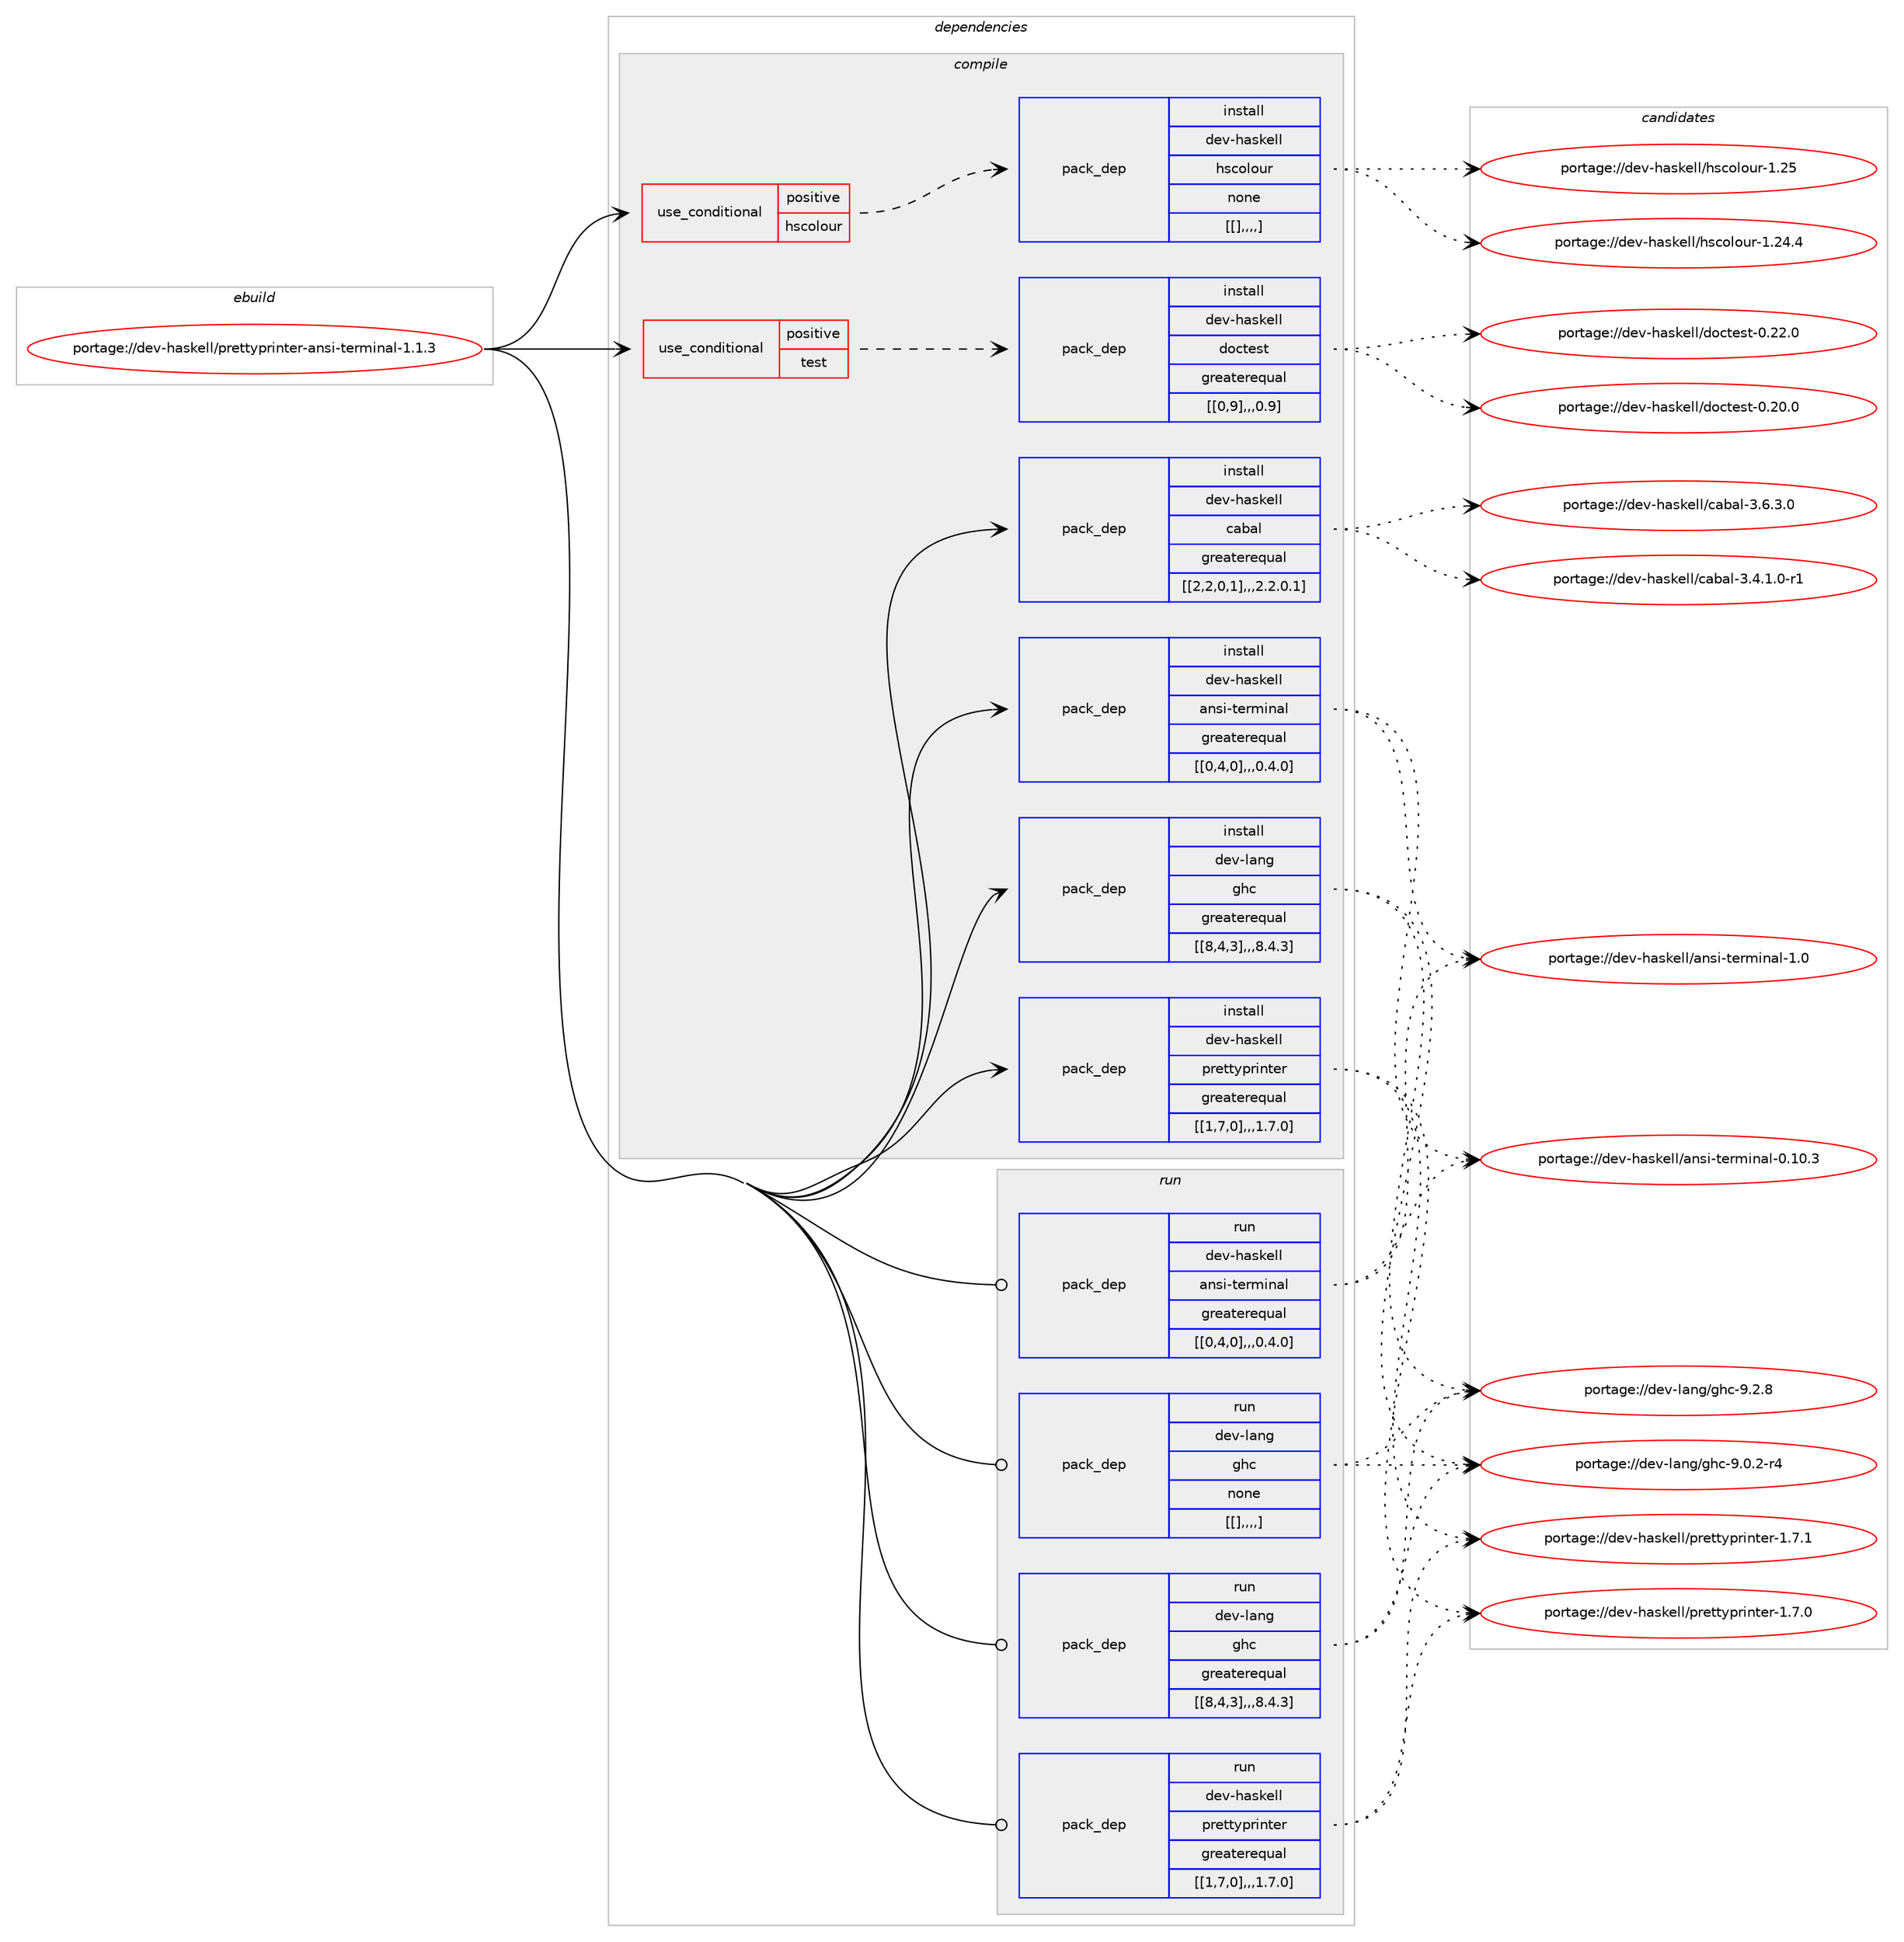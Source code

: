 digraph prolog {

# *************
# Graph options
# *************

newrank=true;
concentrate=true;
compound=true;
graph [rankdir=LR,fontname=Helvetica,fontsize=10,ranksep=1.5];#, ranksep=2.5, nodesep=0.2];
edge  [arrowhead=vee];
node  [fontname=Helvetica,fontsize=10];

# **********
# The ebuild
# **********

subgraph cluster_leftcol {
color=gray;
label=<<i>ebuild</i>>;
id [label="portage://dev-haskell/prettyprinter-ansi-terminal-1.1.3", color=red, width=4, href="../dev-haskell/prettyprinter-ansi-terminal-1.1.3.svg"];
}

# ****************
# The dependencies
# ****************

subgraph cluster_midcol {
color=gray;
label=<<i>dependencies</i>>;
subgraph cluster_compile {
fillcolor="#eeeeee";
style=filled;
label=<<i>compile</i>>;
subgraph cond21254 {
dependency86677 [label=<<TABLE BORDER="0" CELLBORDER="1" CELLSPACING="0" CELLPADDING="4"><TR><TD ROWSPAN="3" CELLPADDING="10">use_conditional</TD></TR><TR><TD>positive</TD></TR><TR><TD>hscolour</TD></TR></TABLE>>, shape=none, color=red];
subgraph pack64416 {
dependency86678 [label=<<TABLE BORDER="0" CELLBORDER="1" CELLSPACING="0" CELLPADDING="4" WIDTH="220"><TR><TD ROWSPAN="6" CELLPADDING="30">pack_dep</TD></TR><TR><TD WIDTH="110">install</TD></TR><TR><TD>dev-haskell</TD></TR><TR><TD>hscolour</TD></TR><TR><TD>none</TD></TR><TR><TD>[[],,,,]</TD></TR></TABLE>>, shape=none, color=blue];
}
dependency86677:e -> dependency86678:w [weight=20,style="dashed",arrowhead="vee"];
}
id:e -> dependency86677:w [weight=20,style="solid",arrowhead="vee"];
subgraph cond21255 {
dependency86679 [label=<<TABLE BORDER="0" CELLBORDER="1" CELLSPACING="0" CELLPADDING="4"><TR><TD ROWSPAN="3" CELLPADDING="10">use_conditional</TD></TR><TR><TD>positive</TD></TR><TR><TD>test</TD></TR></TABLE>>, shape=none, color=red];
subgraph pack64417 {
dependency86680 [label=<<TABLE BORDER="0" CELLBORDER="1" CELLSPACING="0" CELLPADDING="4" WIDTH="220"><TR><TD ROWSPAN="6" CELLPADDING="30">pack_dep</TD></TR><TR><TD WIDTH="110">install</TD></TR><TR><TD>dev-haskell</TD></TR><TR><TD>doctest</TD></TR><TR><TD>greaterequal</TD></TR><TR><TD>[[0,9],,,0.9]</TD></TR></TABLE>>, shape=none, color=blue];
}
dependency86679:e -> dependency86680:w [weight=20,style="dashed",arrowhead="vee"];
}
id:e -> dependency86679:w [weight=20,style="solid",arrowhead="vee"];
subgraph pack64418 {
dependency86681 [label=<<TABLE BORDER="0" CELLBORDER="1" CELLSPACING="0" CELLPADDING="4" WIDTH="220"><TR><TD ROWSPAN="6" CELLPADDING="30">pack_dep</TD></TR><TR><TD WIDTH="110">install</TD></TR><TR><TD>dev-haskell</TD></TR><TR><TD>ansi-terminal</TD></TR><TR><TD>greaterequal</TD></TR><TR><TD>[[0,4,0],,,0.4.0]</TD></TR></TABLE>>, shape=none, color=blue];
}
id:e -> dependency86681:w [weight=20,style="solid",arrowhead="vee"];
subgraph pack64419 {
dependency86682 [label=<<TABLE BORDER="0" CELLBORDER="1" CELLSPACING="0" CELLPADDING="4" WIDTH="220"><TR><TD ROWSPAN="6" CELLPADDING="30">pack_dep</TD></TR><TR><TD WIDTH="110">install</TD></TR><TR><TD>dev-haskell</TD></TR><TR><TD>cabal</TD></TR><TR><TD>greaterequal</TD></TR><TR><TD>[[2,2,0,1],,,2.2.0.1]</TD></TR></TABLE>>, shape=none, color=blue];
}
id:e -> dependency86682:w [weight=20,style="solid",arrowhead="vee"];
subgraph pack64420 {
dependency86683 [label=<<TABLE BORDER="0" CELLBORDER="1" CELLSPACING="0" CELLPADDING="4" WIDTH="220"><TR><TD ROWSPAN="6" CELLPADDING="30">pack_dep</TD></TR><TR><TD WIDTH="110">install</TD></TR><TR><TD>dev-haskell</TD></TR><TR><TD>prettyprinter</TD></TR><TR><TD>greaterequal</TD></TR><TR><TD>[[1,7,0],,,1.7.0]</TD></TR></TABLE>>, shape=none, color=blue];
}
id:e -> dependency86683:w [weight=20,style="solid",arrowhead="vee"];
subgraph pack64421 {
dependency86684 [label=<<TABLE BORDER="0" CELLBORDER="1" CELLSPACING="0" CELLPADDING="4" WIDTH="220"><TR><TD ROWSPAN="6" CELLPADDING="30">pack_dep</TD></TR><TR><TD WIDTH="110">install</TD></TR><TR><TD>dev-lang</TD></TR><TR><TD>ghc</TD></TR><TR><TD>greaterequal</TD></TR><TR><TD>[[8,4,3],,,8.4.3]</TD></TR></TABLE>>, shape=none, color=blue];
}
id:e -> dependency86684:w [weight=20,style="solid",arrowhead="vee"];
}
subgraph cluster_compileandrun {
fillcolor="#eeeeee";
style=filled;
label=<<i>compile and run</i>>;
}
subgraph cluster_run {
fillcolor="#eeeeee";
style=filled;
label=<<i>run</i>>;
subgraph pack64422 {
dependency86685 [label=<<TABLE BORDER="0" CELLBORDER="1" CELLSPACING="0" CELLPADDING="4" WIDTH="220"><TR><TD ROWSPAN="6" CELLPADDING="30">pack_dep</TD></TR><TR><TD WIDTH="110">run</TD></TR><TR><TD>dev-haskell</TD></TR><TR><TD>ansi-terminal</TD></TR><TR><TD>greaterequal</TD></TR><TR><TD>[[0,4,0],,,0.4.0]</TD></TR></TABLE>>, shape=none, color=blue];
}
id:e -> dependency86685:w [weight=20,style="solid",arrowhead="odot"];
subgraph pack64423 {
dependency86686 [label=<<TABLE BORDER="0" CELLBORDER="1" CELLSPACING="0" CELLPADDING="4" WIDTH="220"><TR><TD ROWSPAN="6" CELLPADDING="30">pack_dep</TD></TR><TR><TD WIDTH="110">run</TD></TR><TR><TD>dev-haskell</TD></TR><TR><TD>prettyprinter</TD></TR><TR><TD>greaterequal</TD></TR><TR><TD>[[1,7,0],,,1.7.0]</TD></TR></TABLE>>, shape=none, color=blue];
}
id:e -> dependency86686:w [weight=20,style="solid",arrowhead="odot"];
subgraph pack64424 {
dependency86687 [label=<<TABLE BORDER="0" CELLBORDER="1" CELLSPACING="0" CELLPADDING="4" WIDTH="220"><TR><TD ROWSPAN="6" CELLPADDING="30">pack_dep</TD></TR><TR><TD WIDTH="110">run</TD></TR><TR><TD>dev-lang</TD></TR><TR><TD>ghc</TD></TR><TR><TD>greaterequal</TD></TR><TR><TD>[[8,4,3],,,8.4.3]</TD></TR></TABLE>>, shape=none, color=blue];
}
id:e -> dependency86687:w [weight=20,style="solid",arrowhead="odot"];
subgraph pack64425 {
dependency86688 [label=<<TABLE BORDER="0" CELLBORDER="1" CELLSPACING="0" CELLPADDING="4" WIDTH="220"><TR><TD ROWSPAN="6" CELLPADDING="30">pack_dep</TD></TR><TR><TD WIDTH="110">run</TD></TR><TR><TD>dev-lang</TD></TR><TR><TD>ghc</TD></TR><TR><TD>none</TD></TR><TR><TD>[[],,,,]</TD></TR></TABLE>>, shape=none, color=blue];
}
id:e -> dependency86688:w [weight=20,style="solid",arrowhead="odot"];
}
}

# **************
# The candidates
# **************

subgraph cluster_choices {
rank=same;
color=gray;
label=<<i>candidates</i>>;

subgraph choice64416 {
color=black;
nodesep=1;
choice100101118451049711510710110810847104115991111081111171144549465053 [label="portage://dev-haskell/hscolour-1.25", color=red, width=4,href="../dev-haskell/hscolour-1.25.svg"];
choice1001011184510497115107101108108471041159911110811111711445494650524652 [label="portage://dev-haskell/hscolour-1.24.4", color=red, width=4,href="../dev-haskell/hscolour-1.24.4.svg"];
dependency86678:e -> choice100101118451049711510710110810847104115991111081111171144549465053:w [style=dotted,weight="100"];
dependency86678:e -> choice1001011184510497115107101108108471041159911110811111711445494650524652:w [style=dotted,weight="100"];
}
subgraph choice64417 {
color=black;
nodesep=1;
choice1001011184510497115107101108108471001119911610111511645484650504648 [label="portage://dev-haskell/doctest-0.22.0", color=red, width=4,href="../dev-haskell/doctest-0.22.0.svg"];
choice1001011184510497115107101108108471001119911610111511645484650484648 [label="portage://dev-haskell/doctest-0.20.0", color=red, width=4,href="../dev-haskell/doctest-0.20.0.svg"];
dependency86680:e -> choice1001011184510497115107101108108471001119911610111511645484650504648:w [style=dotted,weight="100"];
dependency86680:e -> choice1001011184510497115107101108108471001119911610111511645484650484648:w [style=dotted,weight="100"];
}
subgraph choice64418 {
color=black;
nodesep=1;
choice10010111845104971151071011081084797110115105451161011141091051109710845494648 [label="portage://dev-haskell/ansi-terminal-1.0", color=red, width=4,href="../dev-haskell/ansi-terminal-1.0.svg"];
choice10010111845104971151071011081084797110115105451161011141091051109710845484649484651 [label="portage://dev-haskell/ansi-terminal-0.10.3", color=red, width=4,href="../dev-haskell/ansi-terminal-0.10.3.svg"];
dependency86681:e -> choice10010111845104971151071011081084797110115105451161011141091051109710845494648:w [style=dotted,weight="100"];
dependency86681:e -> choice10010111845104971151071011081084797110115105451161011141091051109710845484649484651:w [style=dotted,weight="100"];
}
subgraph choice64419 {
color=black;
nodesep=1;
choice100101118451049711510710110810847999798971084551465446514648 [label="portage://dev-haskell/cabal-3.6.3.0", color=red, width=4,href="../dev-haskell/cabal-3.6.3.0.svg"];
choice1001011184510497115107101108108479997989710845514652464946484511449 [label="portage://dev-haskell/cabal-3.4.1.0-r1", color=red, width=4,href="../dev-haskell/cabal-3.4.1.0-r1.svg"];
dependency86682:e -> choice100101118451049711510710110810847999798971084551465446514648:w [style=dotted,weight="100"];
dependency86682:e -> choice1001011184510497115107101108108479997989710845514652464946484511449:w [style=dotted,weight="100"];
}
subgraph choice64420 {
color=black;
nodesep=1;
choice100101118451049711510710110810847112114101116116121112114105110116101114454946554649 [label="portage://dev-haskell/prettyprinter-1.7.1", color=red, width=4,href="../dev-haskell/prettyprinter-1.7.1.svg"];
choice100101118451049711510710110810847112114101116116121112114105110116101114454946554648 [label="portage://dev-haskell/prettyprinter-1.7.0", color=red, width=4,href="../dev-haskell/prettyprinter-1.7.0.svg"];
dependency86683:e -> choice100101118451049711510710110810847112114101116116121112114105110116101114454946554649:w [style=dotted,weight="100"];
dependency86683:e -> choice100101118451049711510710110810847112114101116116121112114105110116101114454946554648:w [style=dotted,weight="100"];
}
subgraph choice64421 {
color=black;
nodesep=1;
choice10010111845108971101034710310499455746504656 [label="portage://dev-lang/ghc-9.2.8", color=red, width=4,href="../dev-lang/ghc-9.2.8.svg"];
choice100101118451089711010347103104994557464846504511452 [label="portage://dev-lang/ghc-9.0.2-r4", color=red, width=4,href="../dev-lang/ghc-9.0.2-r4.svg"];
dependency86684:e -> choice10010111845108971101034710310499455746504656:w [style=dotted,weight="100"];
dependency86684:e -> choice100101118451089711010347103104994557464846504511452:w [style=dotted,weight="100"];
}
subgraph choice64422 {
color=black;
nodesep=1;
choice10010111845104971151071011081084797110115105451161011141091051109710845494648 [label="portage://dev-haskell/ansi-terminal-1.0", color=red, width=4,href="../dev-haskell/ansi-terminal-1.0.svg"];
choice10010111845104971151071011081084797110115105451161011141091051109710845484649484651 [label="portage://dev-haskell/ansi-terminal-0.10.3", color=red, width=4,href="../dev-haskell/ansi-terminal-0.10.3.svg"];
dependency86685:e -> choice10010111845104971151071011081084797110115105451161011141091051109710845494648:w [style=dotted,weight="100"];
dependency86685:e -> choice10010111845104971151071011081084797110115105451161011141091051109710845484649484651:w [style=dotted,weight="100"];
}
subgraph choice64423 {
color=black;
nodesep=1;
choice100101118451049711510710110810847112114101116116121112114105110116101114454946554649 [label="portage://dev-haskell/prettyprinter-1.7.1", color=red, width=4,href="../dev-haskell/prettyprinter-1.7.1.svg"];
choice100101118451049711510710110810847112114101116116121112114105110116101114454946554648 [label="portage://dev-haskell/prettyprinter-1.7.0", color=red, width=4,href="../dev-haskell/prettyprinter-1.7.0.svg"];
dependency86686:e -> choice100101118451049711510710110810847112114101116116121112114105110116101114454946554649:w [style=dotted,weight="100"];
dependency86686:e -> choice100101118451049711510710110810847112114101116116121112114105110116101114454946554648:w [style=dotted,weight="100"];
}
subgraph choice64424 {
color=black;
nodesep=1;
choice10010111845108971101034710310499455746504656 [label="portage://dev-lang/ghc-9.2.8", color=red, width=4,href="../dev-lang/ghc-9.2.8.svg"];
choice100101118451089711010347103104994557464846504511452 [label="portage://dev-lang/ghc-9.0.2-r4", color=red, width=4,href="../dev-lang/ghc-9.0.2-r4.svg"];
dependency86687:e -> choice10010111845108971101034710310499455746504656:w [style=dotted,weight="100"];
dependency86687:e -> choice100101118451089711010347103104994557464846504511452:w [style=dotted,weight="100"];
}
subgraph choice64425 {
color=black;
nodesep=1;
choice10010111845108971101034710310499455746504656 [label="portage://dev-lang/ghc-9.2.8", color=red, width=4,href="../dev-lang/ghc-9.2.8.svg"];
choice100101118451089711010347103104994557464846504511452 [label="portage://dev-lang/ghc-9.0.2-r4", color=red, width=4,href="../dev-lang/ghc-9.0.2-r4.svg"];
dependency86688:e -> choice10010111845108971101034710310499455746504656:w [style=dotted,weight="100"];
dependency86688:e -> choice100101118451089711010347103104994557464846504511452:w [style=dotted,weight="100"];
}
}

}
